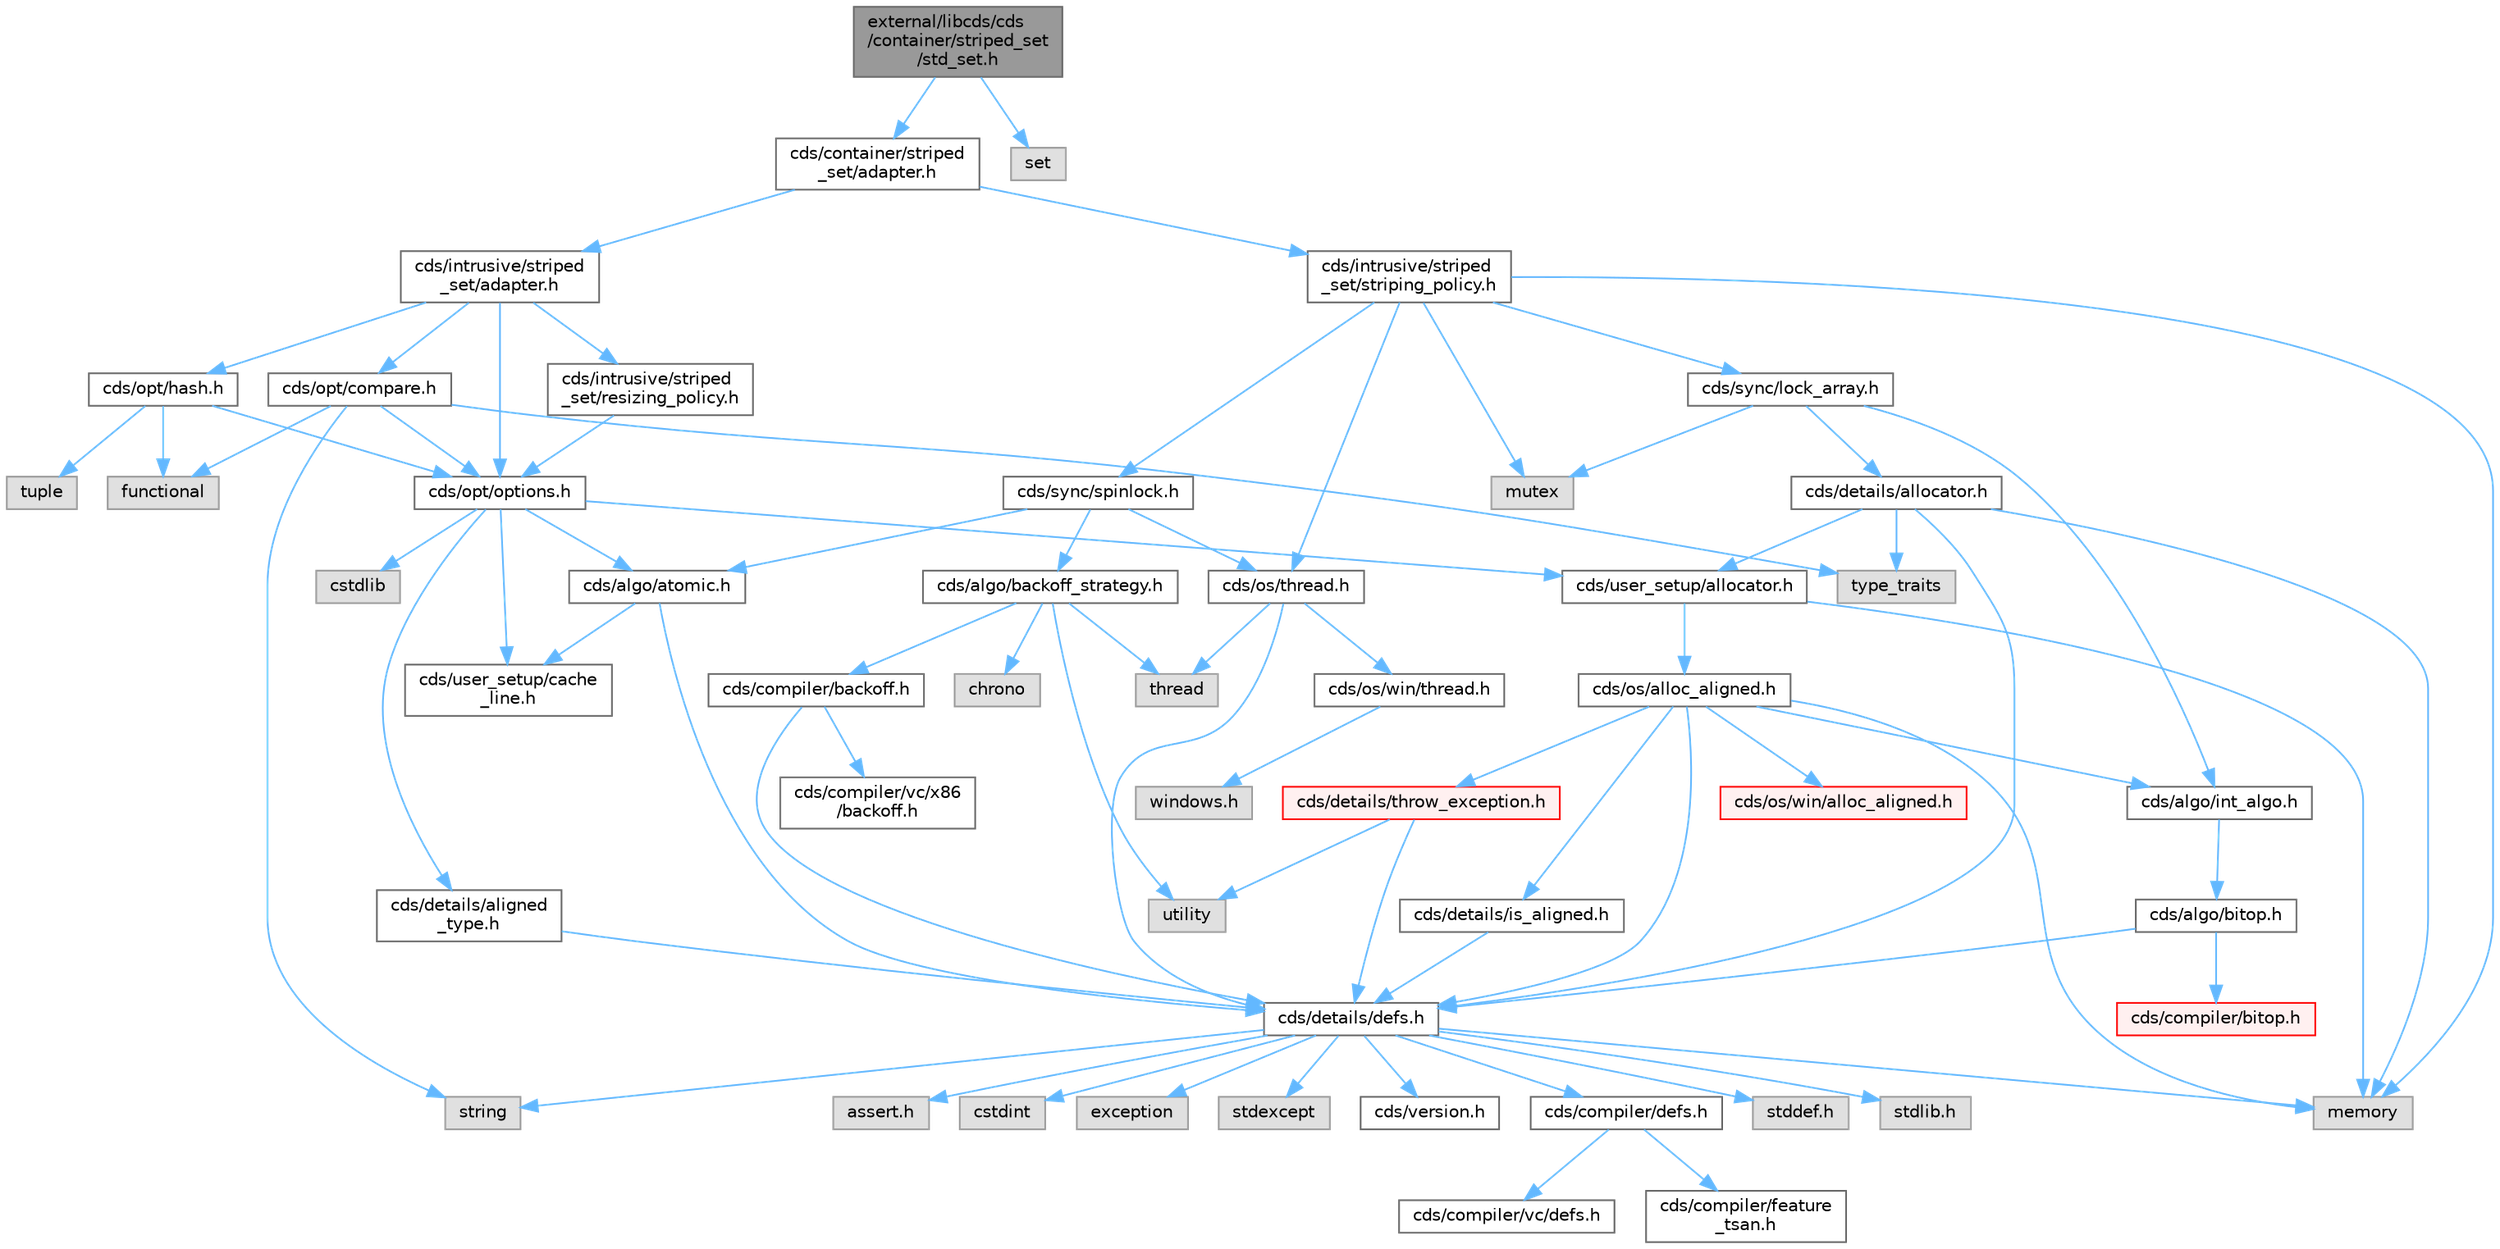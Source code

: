 digraph "external/libcds/cds/container/striped_set/std_set.h"
{
 // LATEX_PDF_SIZE
  bgcolor="transparent";
  edge [fontname=Helvetica,fontsize=10,labelfontname=Helvetica,labelfontsize=10];
  node [fontname=Helvetica,fontsize=10,shape=box,height=0.2,width=0.4];
  Node1 [id="Node000001",label="external/libcds/cds\l/container/striped_set\l/std_set.h",height=0.2,width=0.4,color="gray40", fillcolor="grey60", style="filled", fontcolor="black",tooltip=" "];
  Node1 -> Node2 [id="edge76_Node000001_Node000002",color="steelblue1",style="solid",tooltip=" "];
  Node2 [id="Node000002",label="cds/container/striped\l_set/adapter.h",height=0.2,width=0.4,color="grey40", fillcolor="white", style="filled",URL="$container_2striped__set_2adapter_8h.html",tooltip=" "];
  Node2 -> Node3 [id="edge77_Node000002_Node000003",color="steelblue1",style="solid",tooltip=" "];
  Node3 [id="Node000003",label="cds/intrusive/striped\l_set/adapter.h",height=0.2,width=0.4,color="grey40", fillcolor="white", style="filled",URL="$intrusive_2striped__set_2adapter_8h.html",tooltip=" "];
  Node3 -> Node4 [id="edge78_Node000003_Node000004",color="steelblue1",style="solid",tooltip=" "];
  Node4 [id="Node000004",label="cds/opt/options.h",height=0.2,width=0.4,color="grey40", fillcolor="white", style="filled",URL="$opt_2options_8h.html",tooltip=" "];
  Node4 -> Node5 [id="edge79_Node000004_Node000005",color="steelblue1",style="solid",tooltip=" "];
  Node5 [id="Node000005",label="cstdlib",height=0.2,width=0.4,color="grey60", fillcolor="#E0E0E0", style="filled",tooltip=" "];
  Node4 -> Node6 [id="edge80_Node000004_Node000006",color="steelblue1",style="solid",tooltip=" "];
  Node6 [id="Node000006",label="cds/details/aligned\l_type.h",height=0.2,width=0.4,color="grey40", fillcolor="white", style="filled",URL="$aligned__type_8h.html",tooltip=" "];
  Node6 -> Node7 [id="edge81_Node000006_Node000007",color="steelblue1",style="solid",tooltip=" "];
  Node7 [id="Node000007",label="cds/details/defs.h",height=0.2,width=0.4,color="grey40", fillcolor="white", style="filled",URL="$details_2defs_8h.html",tooltip=" "];
  Node7 -> Node8 [id="edge82_Node000007_Node000008",color="steelblue1",style="solid",tooltip=" "];
  Node8 [id="Node000008",label="stddef.h",height=0.2,width=0.4,color="grey60", fillcolor="#E0E0E0", style="filled",tooltip=" "];
  Node7 -> Node9 [id="edge83_Node000007_Node000009",color="steelblue1",style="solid",tooltip=" "];
  Node9 [id="Node000009",label="stdlib.h",height=0.2,width=0.4,color="grey60", fillcolor="#E0E0E0", style="filled",tooltip=" "];
  Node7 -> Node10 [id="edge84_Node000007_Node000010",color="steelblue1",style="solid",tooltip=" "];
  Node10 [id="Node000010",label="assert.h",height=0.2,width=0.4,color="grey60", fillcolor="#E0E0E0", style="filled",tooltip=" "];
  Node7 -> Node11 [id="edge85_Node000007_Node000011",color="steelblue1",style="solid",tooltip=" "];
  Node11 [id="Node000011",label="cstdint",height=0.2,width=0.4,color="grey60", fillcolor="#E0E0E0", style="filled",tooltip=" "];
  Node7 -> Node12 [id="edge86_Node000007_Node000012",color="steelblue1",style="solid",tooltip=" "];
  Node12 [id="Node000012",label="exception",height=0.2,width=0.4,color="grey60", fillcolor="#E0E0E0", style="filled",tooltip=" "];
  Node7 -> Node13 [id="edge87_Node000007_Node000013",color="steelblue1",style="solid",tooltip=" "];
  Node13 [id="Node000013",label="stdexcept",height=0.2,width=0.4,color="grey60", fillcolor="#E0E0E0", style="filled",tooltip=" "];
  Node7 -> Node14 [id="edge88_Node000007_Node000014",color="steelblue1",style="solid",tooltip=" "];
  Node14 [id="Node000014",label="string",height=0.2,width=0.4,color="grey60", fillcolor="#E0E0E0", style="filled",tooltip=" "];
  Node7 -> Node15 [id="edge89_Node000007_Node000015",color="steelblue1",style="solid",tooltip=" "];
  Node15 [id="Node000015",label="memory",height=0.2,width=0.4,color="grey60", fillcolor="#E0E0E0", style="filled",tooltip=" "];
  Node7 -> Node16 [id="edge90_Node000007_Node000016",color="steelblue1",style="solid",tooltip=" "];
  Node16 [id="Node000016",label="cds/version.h",height=0.2,width=0.4,color="grey40", fillcolor="white", style="filled",URL="$external_2libcds_2cds_2version_8h.html",tooltip=" "];
  Node7 -> Node17 [id="edge91_Node000007_Node000017",color="steelblue1",style="solid",tooltip=" "];
  Node17 [id="Node000017",label="cds/compiler/defs.h",height=0.2,width=0.4,color="grey40", fillcolor="white", style="filled",URL="$compiler_2defs_8h.html",tooltip=" "];
  Node17 -> Node18 [id="edge92_Node000017_Node000018",color="steelblue1",style="solid",tooltip=" "];
  Node18 [id="Node000018",label="cds/compiler/vc/defs.h",height=0.2,width=0.4,color="grey40", fillcolor="white", style="filled",URL="$compiler_2vc_2defs_8h.html",tooltip=" "];
  Node17 -> Node19 [id="edge93_Node000017_Node000019",color="steelblue1",style="solid",tooltip=" "];
  Node19 [id="Node000019",label="cds/compiler/feature\l_tsan.h",height=0.2,width=0.4,color="grey40", fillcolor="white", style="filled",URL="$feature__tsan_8h.html",tooltip=" "];
  Node4 -> Node20 [id="edge94_Node000004_Node000020",color="steelblue1",style="solid",tooltip=" "];
  Node20 [id="Node000020",label="cds/user_setup/allocator.h",height=0.2,width=0.4,color="grey40", fillcolor="white", style="filled",URL="$external_2libcds_2cds_2user__setup_2allocator_8h.html",tooltip="Default implementation of allocator classes."];
  Node20 -> Node15 [id="edge95_Node000020_Node000015",color="steelblue1",style="solid",tooltip=" "];
  Node20 -> Node21 [id="edge96_Node000020_Node000021",color="steelblue1",style="solid",tooltip=" "];
  Node21 [id="Node000021",label="cds/os/alloc_aligned.h",height=0.2,width=0.4,color="grey40", fillcolor="white", style="filled",URL="$alloc__aligned_8h.html",tooltip=" "];
  Node21 -> Node7 [id="edge97_Node000021_Node000007",color="steelblue1",style="solid",tooltip=" "];
  Node21 -> Node22 [id="edge98_Node000021_Node000022",color="steelblue1",style="solid",tooltip=" "];
  Node22 [id="Node000022",label="cds/os/win/alloc_aligned.h",height=0.2,width=0.4,color="red", fillcolor="#FFF0F0", style="filled",URL="$win_2alloc__aligned_8h.html",tooltip=" "];
  Node21 -> Node15 [id="edge99_Node000021_Node000015",color="steelblue1",style="solid",tooltip=" "];
  Node21 -> Node24 [id="edge100_Node000021_Node000024",color="steelblue1",style="solid",tooltip=" "];
  Node24 [id="Node000024",label="cds/details/is_aligned.h",height=0.2,width=0.4,color="grey40", fillcolor="white", style="filled",URL="$is__aligned_8h.html",tooltip=" "];
  Node24 -> Node7 [id="edge101_Node000024_Node000007",color="steelblue1",style="solid",tooltip=" "];
  Node21 -> Node25 [id="edge102_Node000021_Node000025",color="steelblue1",style="solid",tooltip=" "];
  Node25 [id="Node000025",label="cds/algo/int_algo.h",height=0.2,width=0.4,color="grey40", fillcolor="white", style="filled",URL="$int__algo_8h.html",tooltip=" "];
  Node25 -> Node26 [id="edge103_Node000025_Node000026",color="steelblue1",style="solid",tooltip=" "];
  Node26 [id="Node000026",label="cds/algo/bitop.h",height=0.2,width=0.4,color="grey40", fillcolor="white", style="filled",URL="$algo_2bitop_8h.html",tooltip=" "];
  Node26 -> Node7 [id="edge104_Node000026_Node000007",color="steelblue1",style="solid",tooltip=" "];
  Node26 -> Node27 [id="edge105_Node000026_Node000027",color="steelblue1",style="solid",tooltip=" "];
  Node27 [id="Node000027",label="cds/compiler/bitop.h",height=0.2,width=0.4,color="red", fillcolor="#FFF0F0", style="filled",URL="$compiler_2bitop_8h.html",tooltip=" "];
  Node21 -> Node32 [id="edge106_Node000021_Node000032",color="steelblue1",style="solid",tooltip=" "];
  Node32 [id="Node000032",label="cds/details/throw_exception.h",height=0.2,width=0.4,color="red", fillcolor="#FFF0F0", style="filled",URL="$throw__exception_8h.html",tooltip=" "];
  Node32 -> Node7 [id="edge107_Node000032_Node000007",color="steelblue1",style="solid",tooltip=" "];
  Node32 -> Node34 [id="edge108_Node000032_Node000034",color="steelblue1",style="solid",tooltip=" "];
  Node34 [id="Node000034",label="utility",height=0.2,width=0.4,color="grey60", fillcolor="#E0E0E0", style="filled",tooltip=" "];
  Node4 -> Node35 [id="edge109_Node000004_Node000035",color="steelblue1",style="solid",tooltip=" "];
  Node35 [id="Node000035",label="cds/user_setup/cache\l_line.h",height=0.2,width=0.4,color="grey40", fillcolor="white", style="filled",URL="$cache__line_8h.html",tooltip="Cache-line size definition"];
  Node4 -> Node36 [id="edge110_Node000004_Node000036",color="steelblue1",style="solid",tooltip=" "];
  Node36 [id="Node000036",label="cds/algo/atomic.h",height=0.2,width=0.4,color="grey40", fillcolor="white", style="filled",URL="$external_2libcds_2cds_2algo_2atomic_8h.html",tooltip=" "];
  Node36 -> Node7 [id="edge111_Node000036_Node000007",color="steelblue1",style="solid",tooltip=" "];
  Node36 -> Node35 [id="edge112_Node000036_Node000035",color="steelblue1",style="solid",tooltip=" "];
  Node3 -> Node37 [id="edge113_Node000003_Node000037",color="steelblue1",style="solid",tooltip=" "];
  Node37 [id="Node000037",label="cds/intrusive/striped\l_set/resizing_policy.h",height=0.2,width=0.4,color="grey40", fillcolor="white", style="filled",URL="$resizing__policy_8h.html",tooltip=" "];
  Node37 -> Node4 [id="edge114_Node000037_Node000004",color="steelblue1",style="solid",tooltip=" "];
  Node3 -> Node38 [id="edge115_Node000003_Node000038",color="steelblue1",style="solid",tooltip=" "];
  Node38 [id="Node000038",label="cds/opt/hash.h",height=0.2,width=0.4,color="grey40", fillcolor="white", style="filled",URL="$external_2libcds_2cds_2opt_2hash_8h.html",tooltip=" "];
  Node38 -> Node39 [id="edge116_Node000038_Node000039",color="steelblue1",style="solid",tooltip=" "];
  Node39 [id="Node000039",label="tuple",height=0.2,width=0.4,color="grey60", fillcolor="#E0E0E0", style="filled",tooltip=" "];
  Node38 -> Node40 [id="edge117_Node000038_Node000040",color="steelblue1",style="solid",tooltip=" "];
  Node40 [id="Node000040",label="functional",height=0.2,width=0.4,color="grey60", fillcolor="#E0E0E0", style="filled",tooltip=" "];
  Node38 -> Node4 [id="edge118_Node000038_Node000004",color="steelblue1",style="solid",tooltip=" "];
  Node3 -> Node41 [id="edge119_Node000003_Node000041",color="steelblue1",style="solid",tooltip=" "];
  Node41 [id="Node000041",label="cds/opt/compare.h",height=0.2,width=0.4,color="grey40", fillcolor="white", style="filled",URL="$external_2libcds_2cds_2opt_2compare_8h.html",tooltip=" "];
  Node41 -> Node42 [id="edge120_Node000041_Node000042",color="steelblue1",style="solid",tooltip=" "];
  Node42 [id="Node000042",label="type_traits",height=0.2,width=0.4,color="grey60", fillcolor="#E0E0E0", style="filled",tooltip=" "];
  Node41 -> Node40 [id="edge121_Node000041_Node000040",color="steelblue1",style="solid",tooltip=" "];
  Node41 -> Node14 [id="edge122_Node000041_Node000014",color="steelblue1",style="solid",tooltip=" "];
  Node41 -> Node4 [id="edge123_Node000041_Node000004",color="steelblue1",style="solid",tooltip=" "];
  Node2 -> Node43 [id="edge124_Node000002_Node000043",color="steelblue1",style="solid",tooltip=" "];
  Node43 [id="Node000043",label="cds/intrusive/striped\l_set/striping_policy.h",height=0.2,width=0.4,color="grey40", fillcolor="white", style="filled",URL="$striping__policy_8h.html",tooltip=" "];
  Node43 -> Node15 [id="edge125_Node000043_Node000015",color="steelblue1",style="solid",tooltip=" "];
  Node43 -> Node44 [id="edge126_Node000043_Node000044",color="steelblue1",style="solid",tooltip=" "];
  Node44 [id="Node000044",label="mutex",height=0.2,width=0.4,color="grey60", fillcolor="#E0E0E0", style="filled",tooltip=" "];
  Node43 -> Node45 [id="edge127_Node000043_Node000045",color="steelblue1",style="solid",tooltip=" "];
  Node45 [id="Node000045",label="cds/sync/lock_array.h",height=0.2,width=0.4,color="grey40", fillcolor="white", style="filled",URL="$lock__array_8h.html",tooltip=" "];
  Node45 -> Node44 [id="edge128_Node000045_Node000044",color="steelblue1",style="solid",tooltip=" "];
  Node45 -> Node46 [id="edge129_Node000045_Node000046",color="steelblue1",style="solid",tooltip=" "];
  Node46 [id="Node000046",label="cds/details/allocator.h",height=0.2,width=0.4,color="grey40", fillcolor="white", style="filled",URL="$external_2libcds_2cds_2details_2allocator_8h.html",tooltip=" "];
  Node46 -> Node42 [id="edge130_Node000046_Node000042",color="steelblue1",style="solid",tooltip=" "];
  Node46 -> Node15 [id="edge131_Node000046_Node000015",color="steelblue1",style="solid",tooltip=" "];
  Node46 -> Node7 [id="edge132_Node000046_Node000007",color="steelblue1",style="solid",tooltip=" "];
  Node46 -> Node20 [id="edge133_Node000046_Node000020",color="steelblue1",style="solid",tooltip=" "];
  Node45 -> Node25 [id="edge134_Node000045_Node000025",color="steelblue1",style="solid",tooltip=" "];
  Node43 -> Node47 [id="edge135_Node000043_Node000047",color="steelblue1",style="solid",tooltip=" "];
  Node47 [id="Node000047",label="cds/os/thread.h",height=0.2,width=0.4,color="grey40", fillcolor="white", style="filled",URL="$cds_2os_2thread_8h.html",tooltip=" "];
  Node47 -> Node30 [id="edge136_Node000047_Node000030",color="steelblue1",style="solid",tooltip=" "];
  Node30 [id="Node000030",label="thread",height=0.2,width=0.4,color="grey60", fillcolor="#E0E0E0", style="filled",tooltip=" "];
  Node47 -> Node7 [id="edge137_Node000047_Node000007",color="steelblue1",style="solid",tooltip=" "];
  Node47 -> Node48 [id="edge138_Node000047_Node000048",color="steelblue1",style="solid",tooltip=" "];
  Node48 [id="Node000048",label="cds/os/win/thread.h",height=0.2,width=0.4,color="grey40", fillcolor="white", style="filled",URL="$cds_2os_2win_2thread_8h.html",tooltip=" "];
  Node48 -> Node49 [id="edge139_Node000048_Node000049",color="steelblue1",style="solid",tooltip=" "];
  Node49 [id="Node000049",label="windows.h",height=0.2,width=0.4,color="grey60", fillcolor="#E0E0E0", style="filled",tooltip=" "];
  Node43 -> Node50 [id="edge140_Node000043_Node000050",color="steelblue1",style="solid",tooltip=" "];
  Node50 [id="Node000050",label="cds/sync/spinlock.h",height=0.2,width=0.4,color="grey40", fillcolor="white", style="filled",URL="$sync_2spinlock_8h.html",tooltip=" "];
  Node50 -> Node36 [id="edge141_Node000050_Node000036",color="steelblue1",style="solid",tooltip=" "];
  Node50 -> Node47 [id="edge142_Node000050_Node000047",color="steelblue1",style="solid",tooltip=" "];
  Node50 -> Node51 [id="edge143_Node000050_Node000051",color="steelblue1",style="solid",tooltip=" "];
  Node51 [id="Node000051",label="cds/algo/backoff_strategy.h",height=0.2,width=0.4,color="grey40", fillcolor="white", style="filled",URL="$backoff__strategy_8h.html",tooltip=" "];
  Node51 -> Node34 [id="edge144_Node000051_Node000034",color="steelblue1",style="solid",tooltip=" "];
  Node51 -> Node30 [id="edge145_Node000051_Node000030",color="steelblue1",style="solid",tooltip=" "];
  Node51 -> Node52 [id="edge146_Node000051_Node000052",color="steelblue1",style="solid",tooltip=" "];
  Node52 [id="Node000052",label="chrono",height=0.2,width=0.4,color="grey60", fillcolor="#E0E0E0", style="filled",tooltip=" "];
  Node51 -> Node53 [id="edge147_Node000051_Node000053",color="steelblue1",style="solid",tooltip=" "];
  Node53 [id="Node000053",label="cds/compiler/backoff.h",height=0.2,width=0.4,color="grey40", fillcolor="white", style="filled",URL="$backoff_8h.html",tooltip=" "];
  Node53 -> Node7 [id="edge148_Node000053_Node000007",color="steelblue1",style="solid",tooltip=" "];
  Node53 -> Node54 [id="edge149_Node000053_Node000054",color="steelblue1",style="solid",tooltip=" "];
  Node54 [id="Node000054",label="cds/compiler/vc/x86\l/backoff.h",height=0.2,width=0.4,color="grey40", fillcolor="white", style="filled",URL="$vc_2x86_2backoff_8h.html",tooltip=" "];
  Node1 -> Node55 [id="edge150_Node000001_Node000055",color="steelblue1",style="solid",tooltip=" "];
  Node55 [id="Node000055",label="set",height=0.2,width=0.4,color="grey60", fillcolor="#E0E0E0", style="filled",tooltip=" "];
}

